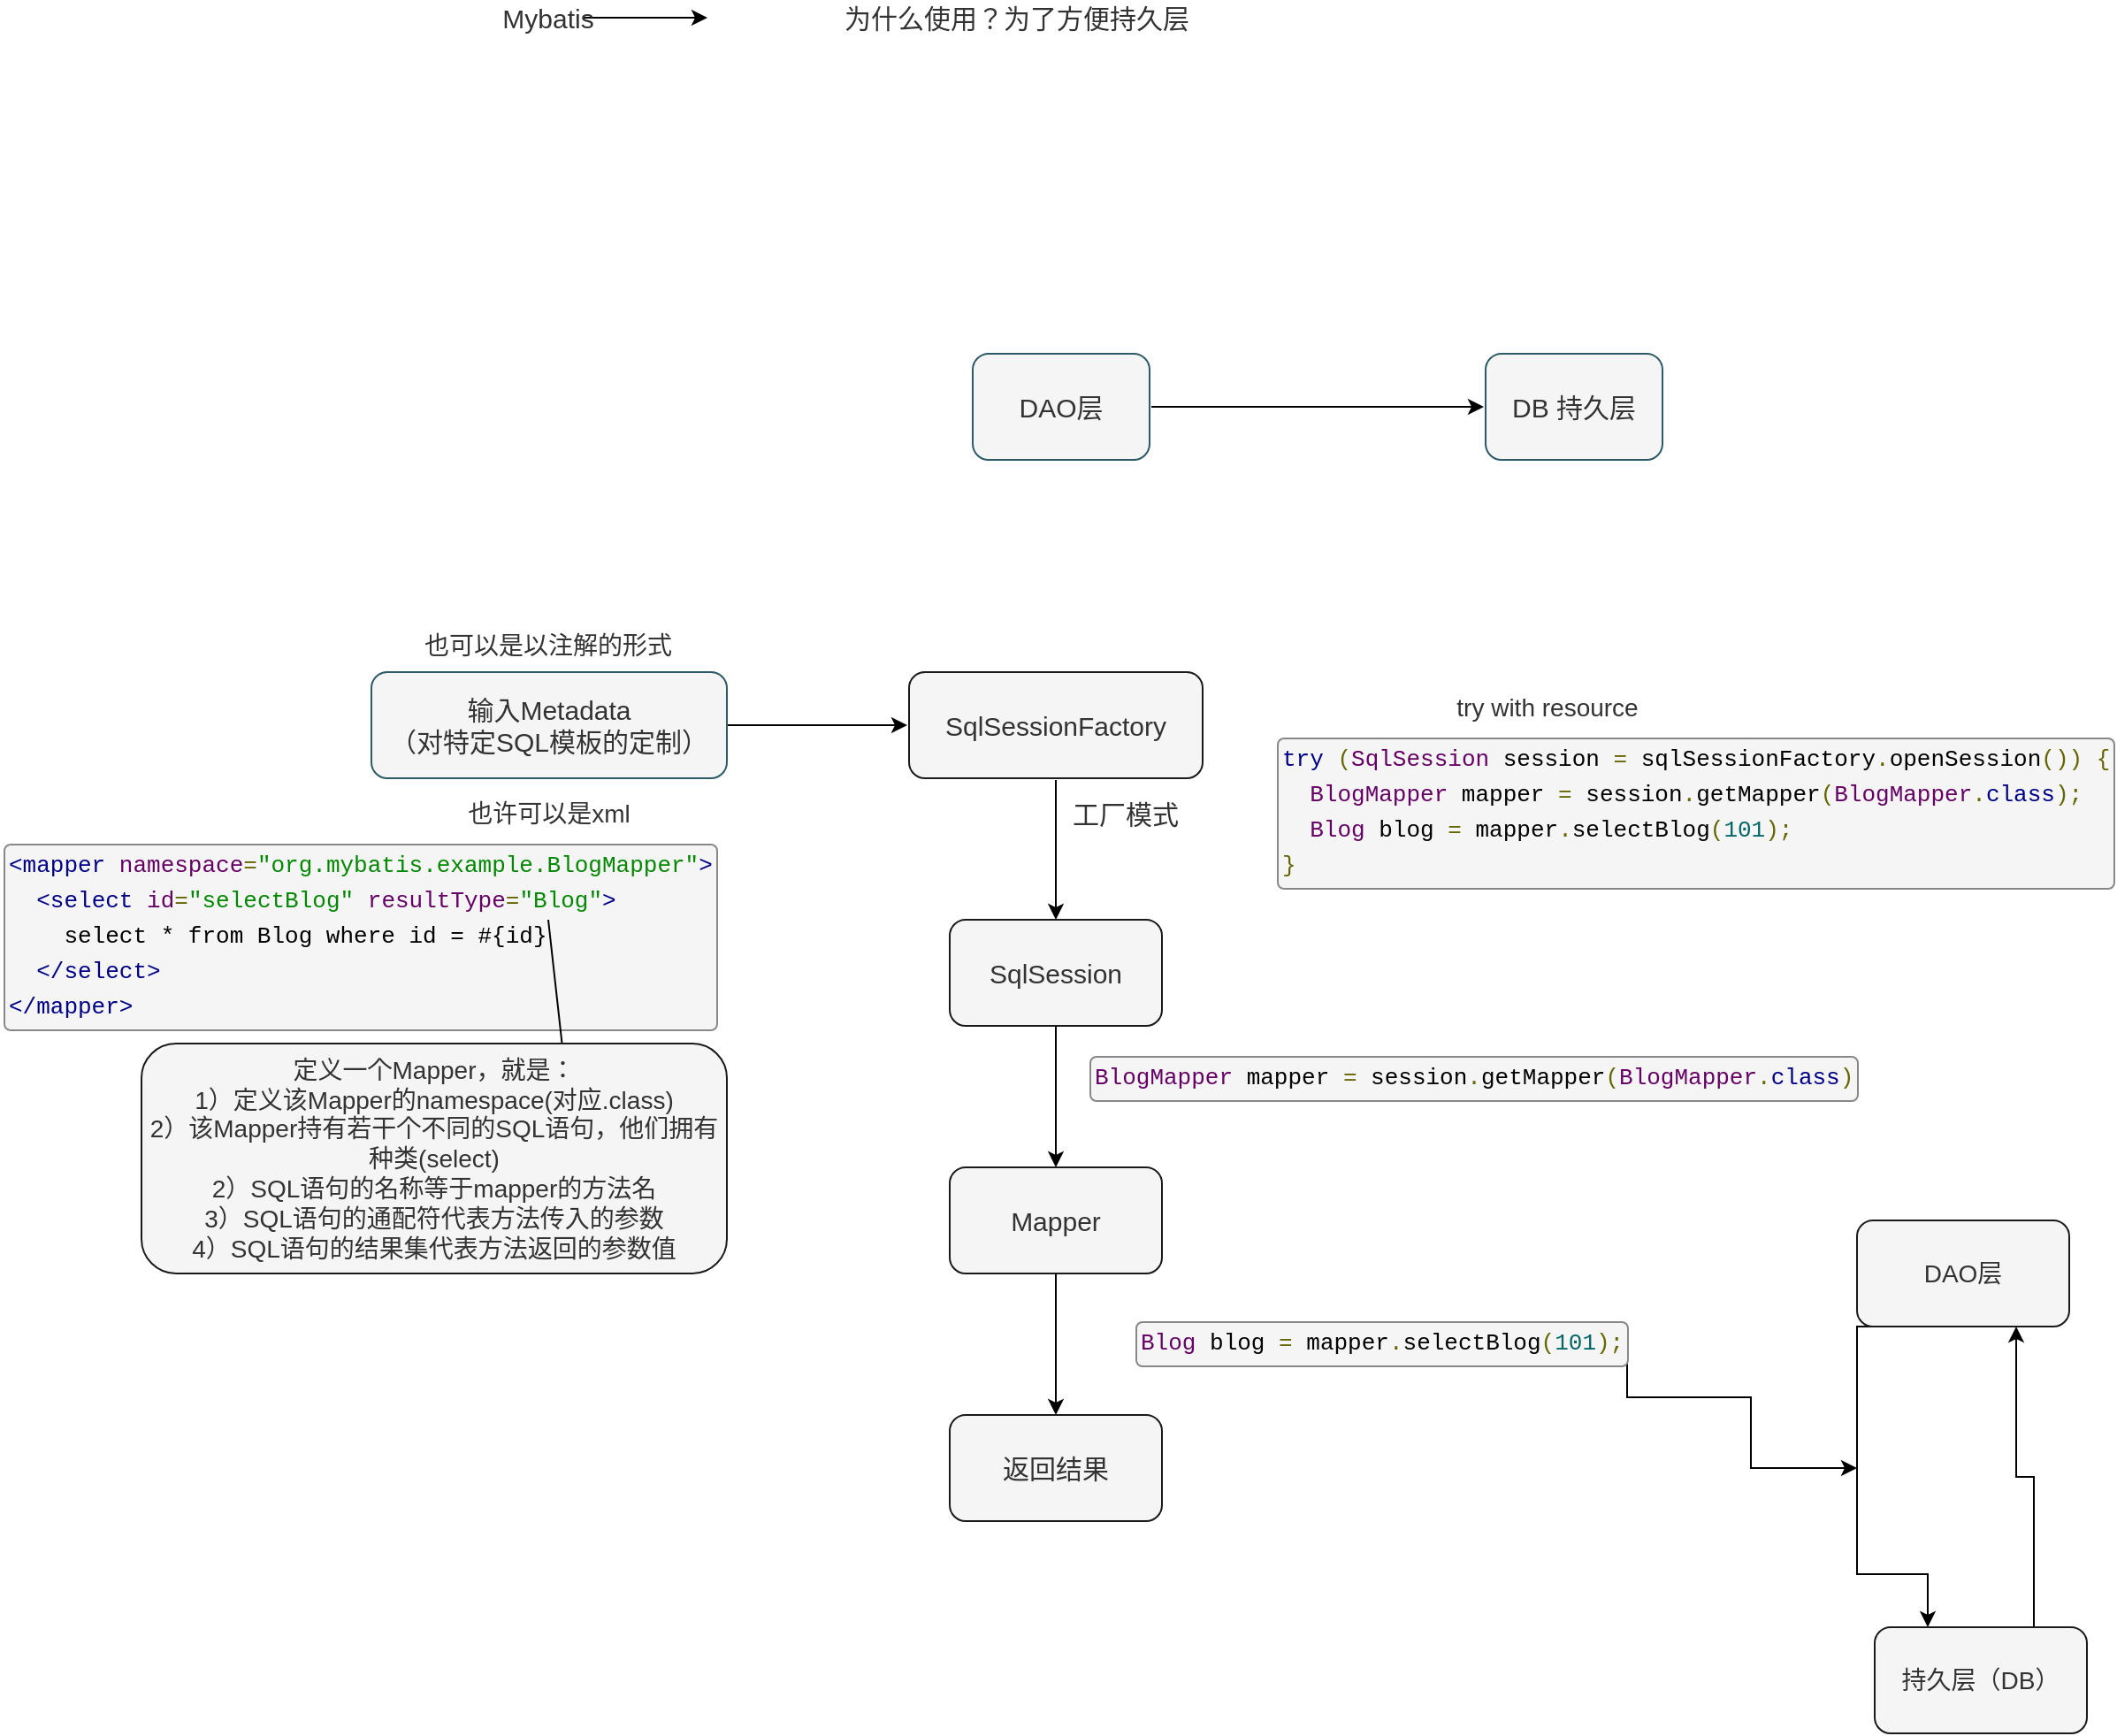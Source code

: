 <mxfile version="13.7.9" type="device"><diagram id="35eFR8FSnUiknflDj2zo" name="第 1 页"><mxGraphModel dx="2012" dy="685" grid="1" gridSize="10" guides="1" tooltips="1" connect="1" arrows="1" fold="1" page="1" pageScale="1" pageWidth="827" pageHeight="1169" math="0" shadow="0"><root><mxCell id="0"/><mxCell id="1" parent="0"/><mxCell id="nE3uEgxB3FPaiqFHe7v--10" style="edgeStyle=orthogonalEdgeStyle;rounded=0;orthogonalLoop=1;jettySize=auto;html=1;entryX=0;entryY=0.5;entryDx=0;entryDy=0;fontSize=15;fontColor=#333333;" edge="1" parent="1" source="nE3uEgxB3FPaiqFHe7v--2" target="nE3uEgxB3FPaiqFHe7v--6"><mxGeometry relative="1" as="geometry"/></mxCell><mxCell id="nE3uEgxB3FPaiqFHe7v--2" value="DAO层" style="rounded=1;whiteSpace=wrap;html=1;fillColor=#f5f5f5;fontSize=15;shadow=0;glass=0;sketch=0;fontColor=#333333;strokeWidth=1;perimeterSpacing=1;strokeColor=#2C5A66;" vertex="1" parent="1"><mxGeometry x="350" y="280" width="100" height="60" as="geometry"/></mxCell><mxCell id="nE3uEgxB3FPaiqFHe7v--6" value="DB 持久层" style="rounded=1;whiteSpace=wrap;html=1;fillColor=#f5f5f5;fontSize=15;shadow=0;glass=0;sketch=0;fontColor=#333333;strokeWidth=1;perimeterSpacing=1;strokeColor=#2C5A66;" vertex="1" parent="1"><mxGeometry x="640" y="280" width="100" height="60" as="geometry"/></mxCell><mxCell id="nE3uEgxB3FPaiqFHe7v--8" style="edgeStyle=orthogonalEdgeStyle;rounded=0;orthogonalLoop=1;jettySize=auto;html=1;fontSize=15;fontColor=#333333;" edge="1" parent="1" source="nE3uEgxB3FPaiqFHe7v--7"><mxGeometry relative="1" as="geometry"><mxPoint x="200" y="90" as="targetPoint"/><Array as="points"><mxPoint x="180" y="90"/><mxPoint x="180" y="90"/></Array></mxGeometry></mxCell><mxCell id="nE3uEgxB3FPaiqFHe7v--7" value="Mybatis" style="text;html=1;strokeColor=none;fillColor=none;align=center;verticalAlign=middle;whiteSpace=wrap;rounded=0;shadow=0;glass=0;sketch=0;fontSize=15;fontColor=#333333;" vertex="1" parent="1"><mxGeometry x="90" y="80" width="40" height="20" as="geometry"/></mxCell><mxCell id="nE3uEgxB3FPaiqFHe7v--9" value="为什么使用？为了方便持久层" style="text;html=1;strokeColor=none;fillColor=none;align=center;verticalAlign=middle;whiteSpace=wrap;rounded=0;shadow=0;glass=0;sketch=0;fontSize=15;fontColor=#333333;" vertex="1" parent="1"><mxGeometry x="210" y="80" width="330" height="20" as="geometry"/></mxCell><mxCell id="nE3uEgxB3FPaiqFHe7v--18" value="" style="edgeStyle=orthogonalEdgeStyle;rounded=0;orthogonalLoop=1;jettySize=auto;html=1;fontSize=15;fontColor=#333333;" edge="1" parent="1" source="nE3uEgxB3FPaiqFHe7v--11" target="nE3uEgxB3FPaiqFHe7v--17"><mxGeometry relative="1" as="geometry"/></mxCell><mxCell id="nE3uEgxB3FPaiqFHe7v--11" value="SqlSessionFactory" style="rounded=1;whiteSpace=wrap;html=1;fillColor=#f5f5f5;fontSize=15;shadow=0;glass=0;sketch=0;fontColor=#333333;strokeWidth=1;perimeterSpacing=1;strokeColor=#1A1A1A;" vertex="1" parent="1"><mxGeometry x="314" y="460" width="166" height="60" as="geometry"/></mxCell><mxCell id="nE3uEgxB3FPaiqFHe7v--14" style="edgeStyle=orthogonalEdgeStyle;rounded=0;orthogonalLoop=1;jettySize=auto;html=1;fontSize=15;fontColor=#333333;" edge="1" parent="1" source="nE3uEgxB3FPaiqFHe7v--12" target="nE3uEgxB3FPaiqFHe7v--11"><mxGeometry relative="1" as="geometry"/></mxCell><mxCell id="nE3uEgxB3FPaiqFHe7v--12" value="输入Metadata&lt;br&gt;（对特定SQL模板的定制）" style="whiteSpace=wrap;html=1;rounded=1;shadow=0;fontSize=15;fontColor=#333333;strokeColor=#2C5A66;strokeWidth=1;fillColor=#f5f5f5;glass=0;sketch=0;" vertex="1" parent="1"><mxGeometry x="10" y="460" width="201" height="60" as="geometry"/></mxCell><mxCell id="nE3uEgxB3FPaiqFHe7v--21" style="edgeStyle=orthogonalEdgeStyle;rounded=0;orthogonalLoop=1;jettySize=auto;html=1;fontSize=15;fontColor=#333333;" edge="1" parent="1" source="nE3uEgxB3FPaiqFHe7v--17"><mxGeometry relative="1" as="geometry"><mxPoint x="397" y="740" as="targetPoint"/></mxGeometry></mxCell><mxCell id="nE3uEgxB3FPaiqFHe7v--17" value="SqlSession" style="whiteSpace=wrap;html=1;rounded=1;shadow=0;fontSize=15;fontColor=#333333;strokeColor=#1A1A1A;strokeWidth=1;fillColor=#f5f5f5;glass=0;sketch=0;" vertex="1" parent="1"><mxGeometry x="337" y="600" width="120" height="60" as="geometry"/></mxCell><mxCell id="nE3uEgxB3FPaiqFHe7v--19" value="工厂模式" style="text;html=1;strokeColor=none;fillColor=none;align=center;verticalAlign=middle;whiteSpace=wrap;rounded=0;shadow=0;glass=0;sketch=0;fontSize=15;fontColor=#333333;" vertex="1" parent="1"><mxGeometry x="390" y="530" width="93" height="20" as="geometry"/></mxCell><mxCell id="nE3uEgxB3FPaiqFHe7v--20" value="也许可以是xml" style="text;html=1;strokeColor=none;fillColor=none;align=center;verticalAlign=middle;whiteSpace=wrap;rounded=0;shadow=0;glass=0;sketch=0;fontSize=14;fontColor=#333333;" vertex="1" parent="1"><mxGeometry x="45.5" y="535" width="129" height="10" as="geometry"/></mxCell><mxCell id="nE3uEgxB3FPaiqFHe7v--29" value="" style="edgeStyle=orthogonalEdgeStyle;rounded=0;orthogonalLoop=1;jettySize=auto;html=1;fontSize=15;fontColor=#333333;" edge="1" parent="1" source="nE3uEgxB3FPaiqFHe7v--22" target="nE3uEgxB3FPaiqFHe7v--28"><mxGeometry relative="1" as="geometry"/></mxCell><mxCell id="nE3uEgxB3FPaiqFHe7v--22" value="Mapper" style="rounded=1;whiteSpace=wrap;html=1;shadow=0;glass=0;sketch=0;strokeColor=#1A1A1A;strokeWidth=1;fillColor=#f5f5f5;fontSize=15;fontColor=#333333;" vertex="1" parent="1"><mxGeometry x="337" y="740" width="120" height="60" as="geometry"/></mxCell><mxCell id="nE3uEgxB3FPaiqFHe7v--26" value="&lt;pre class=&quot;prettyprint&quot; style=&quot;padding: 2px; font-family: monaco, menlo, consolas, &amp;quot;courier new&amp;quot;, monospace; font-size: 13px; color: rgb(51, 51, 51); border-radius: 4px; display: block; margin: 0px 0px 20px; line-height: 20px; word-break: break-all; overflow-wrap: break-word; background-color: rgb(245, 245, 245); border: 1px solid rgb(136, 136, 136); font-style: normal; font-weight: 400; letter-spacing: normal; text-indent: 0px; text-transform: none; word-spacing: 0px;&quot;&gt;&lt;span class=&quot;typ&quot; style=&quot;color: rgb(102 , 0 , 102)&quot;&gt;BlogMapper&lt;/span&gt;&lt;span class=&quot;pln&quot; style=&quot;color: rgb(0 , 0 , 0)&quot;&gt; mapper &lt;/span&gt;&lt;span class=&quot;pun&quot; style=&quot;color: rgb(102 , 102 , 0)&quot;&gt;=&lt;/span&gt;&lt;span class=&quot;pln&quot; style=&quot;color: rgb(0 , 0 , 0)&quot;&gt; session&lt;/span&gt;&lt;span class=&quot;pun&quot; style=&quot;color: rgb(102 , 102 , 0)&quot;&gt;.&lt;/span&gt;&lt;span class=&quot;pln&quot; style=&quot;color: rgb(0 , 0 , 0)&quot;&gt;getMapper&lt;/span&gt;&lt;span class=&quot;pun&quot; style=&quot;color: rgb(102 , 102 , 0)&quot;&gt;(&lt;/span&gt;&lt;span class=&quot;typ&quot; style=&quot;color: rgb(102 , 0 , 102)&quot;&gt;BlogMapper&lt;/span&gt;&lt;span class=&quot;pun&quot; style=&quot;color: rgb(102 , 102 , 0)&quot;&gt;.&lt;/span&gt;&lt;span class=&quot;kwd&quot; style=&quot;color: rgb(0 , 0 , 136)&quot;&gt;class&lt;/span&gt;&lt;span class=&quot;pun&quot; style=&quot;color: rgb(102 , 102 , 0)&quot;&gt;)&lt;/span&gt;&lt;/pre&gt;" style="text;whiteSpace=wrap;html=1;fontSize=15;fontColor=#333333;" vertex="1" parent="1"><mxGeometry x="414" y="670" width="420" height="60" as="geometry"/></mxCell><mxCell id="nE3uEgxB3FPaiqFHe7v--43" style="edgeStyle=orthogonalEdgeStyle;rounded=0;orthogonalLoop=1;jettySize=auto;html=1;fontSize=14;fontColor=#333333;exitX=1;exitY=0.5;exitDx=0;exitDy=0;" edge="1" parent="1" source="nE3uEgxB3FPaiqFHe7v--27"><mxGeometry relative="1" as="geometry"><mxPoint x="850" y="910" as="targetPoint"/><Array as="points"><mxPoint x="720" y="870"/><mxPoint x="790" y="870"/><mxPoint x="790" y="910"/></Array></mxGeometry></mxCell><mxCell id="nE3uEgxB3FPaiqFHe7v--27" value="&lt;pre class=&quot;prettyprint&quot; style=&quot;padding: 2px; font-family: monaco, menlo, consolas, &amp;quot;courier new&amp;quot;, monospace; font-size: 13px; color: rgb(51, 51, 51); border-radius: 4px; display: block; margin: 0px 0px 20px; line-height: 20px; word-break: break-all; overflow-wrap: break-word; background-color: rgb(245, 245, 245); border: 1px solid rgb(136, 136, 136); font-style: normal; font-weight: 400; letter-spacing: normal; text-indent: 0px; text-transform: none; word-spacing: 0px;&quot;&gt;&lt;span class=&quot;typ&quot; style=&quot;color: rgb(102 , 0 , 102)&quot;&gt;Blog&lt;/span&gt;&lt;span class=&quot;pln&quot; style=&quot;color: rgb(0 , 0 , 0)&quot;&gt; blog &lt;/span&gt;&lt;span class=&quot;pun&quot; style=&quot;color: rgb(102 , 102 , 0)&quot;&gt;=&lt;/span&gt;&lt;span class=&quot;pln&quot; style=&quot;color: rgb(0 , 0 , 0)&quot;&gt; mapper&lt;/span&gt;&lt;span class=&quot;pun&quot; style=&quot;color: rgb(102 , 102 , 0)&quot;&gt;.&lt;/span&gt;&lt;span class=&quot;pln&quot; style=&quot;color: rgb(0 , 0 , 0)&quot;&gt;selectBlog&lt;/span&gt;&lt;span class=&quot;pun&quot; style=&quot;color: rgb(102 , 102 , 0)&quot;&gt;(&lt;/span&gt;&lt;span class=&quot;lit&quot; style=&quot;color: rgb(0 , 102 , 102)&quot;&gt;101&lt;/span&gt;&lt;span class=&quot;pun&quot; style=&quot;color: rgb(102 , 102 , 0)&quot;&gt;);&lt;/span&gt;&lt;/pre&gt;" style="text;whiteSpace=wrap;html=1;fontSize=15;fontColor=#333333;" vertex="1" parent="1"><mxGeometry x="440" y="820" width="280" height="60" as="geometry"/></mxCell><mxCell id="nE3uEgxB3FPaiqFHe7v--28" value="返回结果" style="whiteSpace=wrap;html=1;rounded=1;shadow=0;fontSize=15;fontColor=#333333;strokeColor=#1A1A1A;strokeWidth=1;fillColor=#f5f5f5;glass=0;sketch=0;" vertex="1" parent="1"><mxGeometry x="337" y="880" width="120" height="60" as="geometry"/></mxCell><mxCell id="nE3uEgxB3FPaiqFHe7v--30" value="也可以是以注解的形式" style="text;html=1;strokeColor=none;fillColor=none;align=center;verticalAlign=middle;whiteSpace=wrap;rounded=0;shadow=0;glass=0;sketch=0;fontSize=14;fontColor=#333333;" vertex="1" parent="1"><mxGeometry x="25" y="440" width="170" height="10" as="geometry"/></mxCell><mxCell id="nE3uEgxB3FPaiqFHe7v--31" value="&lt;pre class=&quot;prettyprint&quot; style=&quot;padding: 2px; font-family: monaco, menlo, consolas, &amp;quot;courier new&amp;quot;, monospace; font-size: 13px; color: rgb(51, 51, 51); border-radius: 4px; display: block; margin: 0px 0px 20px; line-height: 20px; word-break: break-all; overflow-wrap: break-word; background-color: rgb(245, 245, 245); border: 1px solid rgb(136, 136, 136); font-style: normal; font-weight: 400; letter-spacing: normal; text-indent: 0px; text-transform: none; word-spacing: 0px;&quot;&gt;&lt;span class=&quot;tag&quot; style=&quot;color: rgb(0 , 0 , 136)&quot;&gt;&amp;lt;mapper&lt;/span&gt;&lt;span class=&quot;pln&quot; style=&quot;color: rgb(0 , 0 , 0)&quot;&gt; &lt;/span&gt;&lt;span class=&quot;atn&quot; style=&quot;color: rgb(102 , 0 , 102)&quot;&gt;namespace&lt;/span&gt;&lt;span class=&quot;pun&quot; style=&quot;color: rgb(102 , 102 , 0)&quot;&gt;=&lt;/span&gt;&lt;span class=&quot;atv&quot; style=&quot;color: rgb(0 , 136 , 0)&quot;&gt;&quot;org.mybatis.example.BlogMapper&quot;&lt;/span&gt;&lt;span class=&quot;tag&quot; style=&quot;color: rgb(0 , 0 , 136)&quot;&gt;&amp;gt;&lt;/span&gt;&lt;span class=&quot;pln&quot; style=&quot;color: rgb(0 , 0 , 0)&quot;&gt;&#10;  &lt;/span&gt;&lt;span class=&quot;tag&quot; style=&quot;color: rgb(0 , 0 , 136)&quot;&gt;&amp;lt;select&lt;/span&gt;&lt;span class=&quot;pln&quot; style=&quot;color: rgb(0 , 0 , 0)&quot;&gt; &lt;/span&gt;&lt;span class=&quot;atn&quot; style=&quot;color: rgb(102 , 0 , 102)&quot;&gt;id&lt;/span&gt;&lt;span class=&quot;pun&quot; style=&quot;color: rgb(102 , 102 , 0)&quot;&gt;=&lt;/span&gt;&lt;span class=&quot;atv&quot; style=&quot;color: rgb(0 , 136 , 0)&quot;&gt;&quot;selectBlog&quot;&lt;/span&gt;&lt;span class=&quot;pln&quot; style=&quot;color: rgb(0 , 0 , 0)&quot;&gt; &lt;/span&gt;&lt;span class=&quot;atn&quot; style=&quot;color: rgb(102 , 0 , 102)&quot;&gt;resultType&lt;/span&gt;&lt;span class=&quot;pun&quot; style=&quot;color: rgb(102 , 102 , 0)&quot;&gt;=&lt;/span&gt;&lt;span class=&quot;atv&quot; style=&quot;color: rgb(0 , 136 , 0)&quot;&gt;&quot;Blog&quot;&lt;/span&gt;&lt;span class=&quot;tag&quot; style=&quot;color: rgb(0 , 0 , 136)&quot;&gt;&amp;gt;&lt;/span&gt;&lt;span class=&quot;pln&quot; style=&quot;color: rgb(0 , 0 , 0)&quot;&gt;&#10;    select * from Blog where id = #{id}&#10;  &lt;/span&gt;&lt;span class=&quot;tag&quot; style=&quot;color: rgb(0 , 0 , 136)&quot;&gt;&amp;lt;/select&amp;gt;&lt;/span&gt;&lt;span class=&quot;pln&quot; style=&quot;color: rgb(0 , 0 , 0)&quot;&gt;&#10;&lt;/span&gt;&lt;span class=&quot;tag&quot; style=&quot;color: rgb(0 , 0 , 136)&quot;&gt;&amp;lt;/mapper&amp;gt;&lt;/span&gt;&lt;/pre&gt;" style="text;whiteSpace=wrap;html=1;fontSize=14;fontColor=#333333;" vertex="1" parent="1"><mxGeometry x="-200" y="550" width="310" height="130" as="geometry"/></mxCell><mxCell id="nE3uEgxB3FPaiqFHe7v--33" value="" style="endArrow=classic;html=1;fontSize=14;fontColor=#333333;" edge="1" parent="1" source="nE3uEgxB3FPaiqFHe7v--31"><mxGeometry width="50" height="50" relative="1" as="geometry"><mxPoint x="230" y="680" as="sourcePoint"/><mxPoint x="120" y="690" as="targetPoint"/><Array as="points"><mxPoint x="110" y="600"/></Array></mxGeometry></mxCell><mxCell id="nE3uEgxB3FPaiqFHe7v--34" value="定义一个Mapper，就是：&lt;br&gt;1）定义该Mapper的namespace(对应.class)&lt;br&gt;2）该Mapper持有若干个不同的SQL语句，他们拥有种类(select)&lt;br&gt;2）SQL语句的名称等于mapper的方法名&lt;br&gt;3）SQL语句的通配符代表方法传入的参数&lt;br&gt;4）SQL语句的结果集代表方法返回的参数值" style="whiteSpace=wrap;html=1;rounded=1;shadow=0;glass=0;sketch=0;strokeColor=#1A1A1A;strokeWidth=1;fillColor=#f5f5f5;fontSize=14;fontColor=#333333;" vertex="1" parent="1"><mxGeometry x="-120" y="670" width="331" height="130" as="geometry"/></mxCell><mxCell id="nE3uEgxB3FPaiqFHe7v--35" value="&lt;pre class=&quot;prettyprint&quot; style=&quot;padding: 2px; font-family: monaco, menlo, consolas, &amp;quot;courier new&amp;quot;, monospace; font-size: 13px; color: rgb(51, 51, 51); border-radius: 4px; display: block; margin: 0px 0px 20px; line-height: 20px; word-break: break-all; overflow-wrap: break-word; background-color: rgb(245, 245, 245); border: 1px solid rgb(136, 136, 136); font-style: normal; font-weight: 400; letter-spacing: normal; text-indent: 0px; text-transform: none; word-spacing: 0px;&quot;&gt;&lt;span class=&quot;kwd&quot; style=&quot;color: rgb(0 , 0 , 136)&quot;&gt;try&lt;/span&gt;&lt;span class=&quot;pln&quot; style=&quot;color: rgb(0 , 0 , 0)&quot;&gt; &lt;/span&gt;&lt;span class=&quot;pun&quot; style=&quot;color: rgb(102 , 102 , 0)&quot;&gt;(&lt;/span&gt;&lt;span class=&quot;typ&quot; style=&quot;color: rgb(102 , 0 , 102)&quot;&gt;SqlSession&lt;/span&gt;&lt;span class=&quot;pln&quot; style=&quot;color: rgb(0 , 0 , 0)&quot;&gt; session &lt;/span&gt;&lt;span class=&quot;pun&quot; style=&quot;color: rgb(102 , 102 , 0)&quot;&gt;=&lt;/span&gt;&lt;span class=&quot;pln&quot; style=&quot;color: rgb(0 , 0 , 0)&quot;&gt; sqlSessionFactory&lt;/span&gt;&lt;span class=&quot;pun&quot; style=&quot;color: rgb(102 , 102 , 0)&quot;&gt;.&lt;/span&gt;&lt;span class=&quot;pln&quot; style=&quot;color: rgb(0 , 0 , 0)&quot;&gt;openSession&lt;/span&gt;&lt;span class=&quot;pun&quot; style=&quot;color: rgb(102 , 102 , 0)&quot;&gt;())&lt;/span&gt;&lt;span class=&quot;pln&quot; style=&quot;color: rgb(0 , 0 , 0)&quot;&gt; &lt;/span&gt;&lt;span class=&quot;pun&quot; style=&quot;color: rgb(102 , 102 , 0)&quot;&gt;{&lt;/span&gt;&lt;span class=&quot;pln&quot; style=&quot;color: rgb(0 , 0 , 0)&quot;&gt;&#10;  &lt;/span&gt;&lt;span class=&quot;typ&quot; style=&quot;color: rgb(102 , 0 , 102)&quot;&gt;BlogMapper&lt;/span&gt;&lt;span class=&quot;pln&quot; style=&quot;color: rgb(0 , 0 , 0)&quot;&gt; mapper &lt;/span&gt;&lt;span class=&quot;pun&quot; style=&quot;color: rgb(102 , 102 , 0)&quot;&gt;=&lt;/span&gt;&lt;span class=&quot;pln&quot; style=&quot;color: rgb(0 , 0 , 0)&quot;&gt; session&lt;/span&gt;&lt;span class=&quot;pun&quot; style=&quot;color: rgb(102 , 102 , 0)&quot;&gt;.&lt;/span&gt;&lt;span class=&quot;pln&quot; style=&quot;color: rgb(0 , 0 , 0)&quot;&gt;getMapper&lt;/span&gt;&lt;span class=&quot;pun&quot; style=&quot;color: rgb(102 , 102 , 0)&quot;&gt;(&lt;/span&gt;&lt;span class=&quot;typ&quot; style=&quot;color: rgb(102 , 0 , 102)&quot;&gt;BlogMapper&lt;/span&gt;&lt;span class=&quot;pun&quot; style=&quot;color: rgb(102 , 102 , 0)&quot;&gt;.&lt;/span&gt;&lt;span class=&quot;kwd&quot; style=&quot;color: rgb(0 , 0 , 136)&quot;&gt;class&lt;/span&gt;&lt;span class=&quot;pun&quot; style=&quot;color: rgb(102 , 102 , 0)&quot;&gt;);&lt;/span&gt;&lt;span class=&quot;pln&quot; style=&quot;color: rgb(0 , 0 , 0)&quot;&gt;&#10;  &lt;/span&gt;&lt;span class=&quot;typ&quot; style=&quot;color: rgb(102 , 0 , 102)&quot;&gt;Blog&lt;/span&gt;&lt;span class=&quot;pln&quot; style=&quot;color: rgb(0 , 0 , 0)&quot;&gt; blog &lt;/span&gt;&lt;span class=&quot;pun&quot; style=&quot;color: rgb(102 , 102 , 0)&quot;&gt;=&lt;/span&gt;&lt;span class=&quot;pln&quot; style=&quot;color: rgb(0 , 0 , 0)&quot;&gt; mapper&lt;/span&gt;&lt;span class=&quot;pun&quot; style=&quot;color: rgb(102 , 102 , 0)&quot;&gt;.&lt;/span&gt;&lt;span class=&quot;pln&quot; style=&quot;color: rgb(0 , 0 , 0)&quot;&gt;selectBlog&lt;/span&gt;&lt;span class=&quot;pun&quot; style=&quot;color: rgb(102 , 102 , 0)&quot;&gt;(&lt;/span&gt;&lt;span class=&quot;lit&quot; style=&quot;color: rgb(0 , 102 , 102)&quot;&gt;101&lt;/span&gt;&lt;span class=&quot;pun&quot; style=&quot;color: rgb(102 , 102 , 0)&quot;&gt;);&lt;/span&gt;&lt;span class=&quot;pln&quot; style=&quot;color: rgb(0 , 0 , 0)&quot;&gt;&#10;&lt;/span&gt;&lt;span class=&quot;pun&quot; style=&quot;color: rgb(102 , 102 , 0)&quot;&gt;}&lt;/span&gt;&lt;/pre&gt;" style="text;whiteSpace=wrap;html=1;fontSize=14;fontColor=#333333;" vertex="1" parent="1"><mxGeometry x="520" y="490" width="460" height="120" as="geometry"/></mxCell><mxCell id="nE3uEgxB3FPaiqFHe7v--36" value="try with resource" style="text;html=1;strokeColor=none;fillColor=none;align=center;verticalAlign=middle;whiteSpace=wrap;rounded=0;shadow=0;glass=0;sketch=0;fontSize=14;fontColor=#333333;" vertex="1" parent="1"><mxGeometry x="580" y="470" width="190" height="20" as="geometry"/></mxCell><mxCell id="nE3uEgxB3FPaiqFHe7v--41" style="edgeStyle=orthogonalEdgeStyle;rounded=0;orthogonalLoop=1;jettySize=auto;html=1;exitX=0.25;exitY=1;exitDx=0;exitDy=0;entryX=0.25;entryY=0;entryDx=0;entryDy=0;fontSize=14;fontColor=#333333;" edge="1" parent="1" source="nE3uEgxB3FPaiqFHe7v--38" target="nE3uEgxB3FPaiqFHe7v--39"><mxGeometry relative="1" as="geometry"><Array as="points"><mxPoint x="850" y="830"/><mxPoint x="850" y="970"/><mxPoint x="890" y="970"/></Array></mxGeometry></mxCell><mxCell id="nE3uEgxB3FPaiqFHe7v--38" value="DAO层" style="rounded=1;whiteSpace=wrap;html=1;shadow=0;glass=0;sketch=0;strokeColor=#1A1A1A;strokeWidth=1;fillColor=#f5f5f5;fontSize=14;fontColor=#333333;" vertex="1" parent="1"><mxGeometry x="850" y="770" width="120" height="60" as="geometry"/></mxCell><mxCell id="nE3uEgxB3FPaiqFHe7v--42" style="edgeStyle=orthogonalEdgeStyle;rounded=0;orthogonalLoop=1;jettySize=auto;html=1;exitX=0.75;exitY=0;exitDx=0;exitDy=0;entryX=0.75;entryY=1;entryDx=0;entryDy=0;fontSize=14;fontColor=#333333;" edge="1" parent="1" source="nE3uEgxB3FPaiqFHe7v--39" target="nE3uEgxB3FPaiqFHe7v--38"><mxGeometry relative="1" as="geometry"/></mxCell><mxCell id="nE3uEgxB3FPaiqFHe7v--39" value="持久层（DB）" style="rounded=1;whiteSpace=wrap;html=1;shadow=0;glass=0;sketch=0;strokeColor=#1A1A1A;strokeWidth=1;fillColor=#f5f5f5;fontSize=14;fontColor=#333333;" vertex="1" parent="1"><mxGeometry x="860" y="1000" width="120" height="60" as="geometry"/></mxCell></root></mxGraphModel></diagram></mxfile>